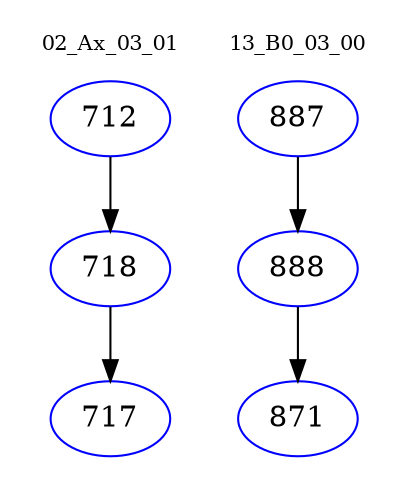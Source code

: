 digraph{
subgraph cluster_0 {
color = white
label = "02_Ax_03_01";
fontsize=10;
T0_712 [label="712", color="blue"]
T0_712 -> T0_718 [color="black"]
T0_718 [label="718", color="blue"]
T0_718 -> T0_717 [color="black"]
T0_717 [label="717", color="blue"]
}
subgraph cluster_1 {
color = white
label = "13_B0_03_00";
fontsize=10;
T1_887 [label="887", color="blue"]
T1_887 -> T1_888 [color="black"]
T1_888 [label="888", color="blue"]
T1_888 -> T1_871 [color="black"]
T1_871 [label="871", color="blue"]
}
}
